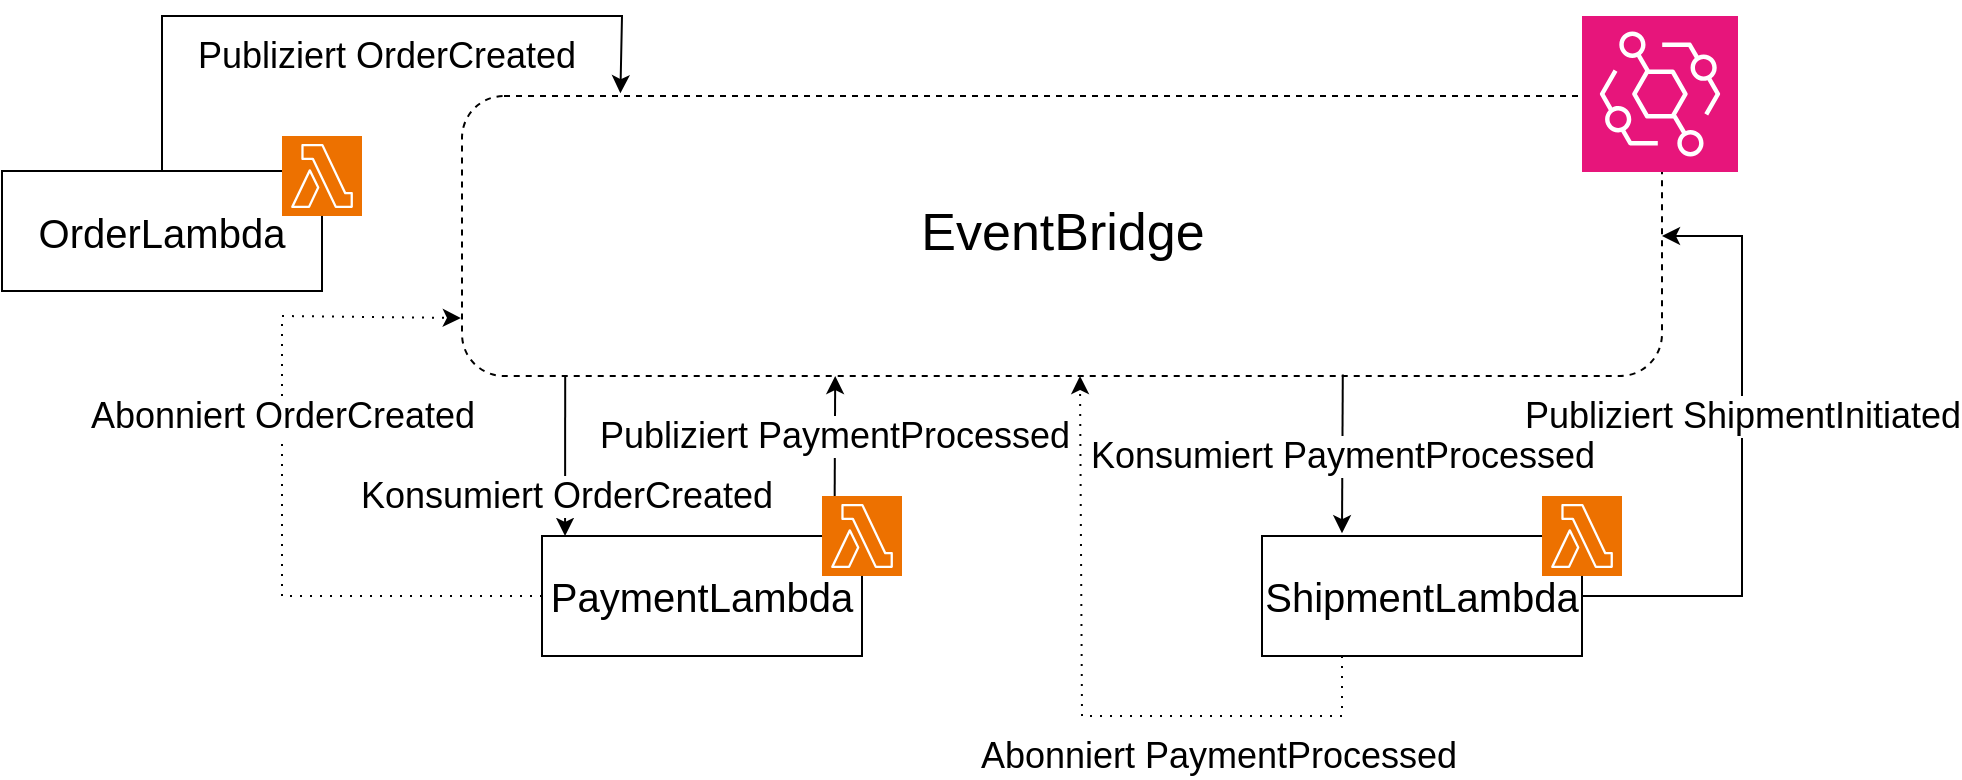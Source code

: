 <mxfile version="25.0.2">
  <diagram name="Seite-1" id="bhLrufQwE6neeztawybY">
    <mxGraphModel dx="1434" dy="955" grid="1" gridSize="10" guides="1" tooltips="1" connect="1" arrows="1" fold="1" page="1" pageScale="1" pageWidth="827" pageHeight="1169" math="0" shadow="0">
      <root>
        <mxCell id="0" />
        <mxCell id="1" parent="0" />
        <mxCell id="jQJDxhoKSZgCLVndS6Iz-2" value="&lt;span style=&quot;font-size: 20px;&quot;&gt;OrderLambda&lt;/span&gt;" style="rounded=0;whiteSpace=wrap;html=1;" parent="1" vertex="1">
          <mxGeometry x="90" y="87.5" width="160" height="60" as="geometry" />
        </mxCell>
        <mxCell id="jQJDxhoKSZgCLVndS6Iz-4" value="&lt;font style=&quot;font-size: 20px;&quot;&gt;ShipmentLambda&lt;/font&gt;" style="rounded=0;whiteSpace=wrap;html=1;" parent="1" vertex="1">
          <mxGeometry x="720" y="270" width="160" height="60" as="geometry" />
        </mxCell>
        <mxCell id="jQJDxhoKSZgCLVndS6Iz-5" value="" style="rounded=1;whiteSpace=wrap;html=1;dashed=1;direction=east;flipH=0;align=left;shadow=0;glass=0;" parent="1" vertex="1">
          <mxGeometry x="320" y="50" width="600" height="140" as="geometry" />
        </mxCell>
        <mxCell id="jQJDxhoKSZgCLVndS6Iz-17" value="Publiziert OrderCreated" style="endArrow=classic;html=1;rounded=0;exitX=0.5;exitY=0;exitDx=0;exitDy=0;fontSize=18;entryX=0.132;entryY=-0.01;entryDx=0;entryDy=0;entryPerimeter=0;" parent="1" source="jQJDxhoKSZgCLVndS6Iz-2" target="jQJDxhoKSZgCLVndS6Iz-5" edge="1">
          <mxGeometry x="0.094" y="-20" width="50" height="50" relative="1" as="geometry">
            <mxPoint x="400" y="527.66" as="sourcePoint" />
            <mxPoint x="400" y="10" as="targetPoint" />
            <mxPoint as="offset" />
            <Array as="points">
              <mxPoint x="170" y="10" />
              <mxPoint x="400" y="10" />
            </Array>
          </mxGeometry>
        </mxCell>
        <mxCell id="jQJDxhoKSZgCLVndS6Iz-26" value="&lt;font style=&quot;font-size: 26px;&quot;&gt;EventBridge&lt;/font&gt;" style="text;html=1;align=center;verticalAlign=middle;whiteSpace=wrap;rounded=0;" parent="1" vertex="1">
          <mxGeometry x="448.75" y="85" width="342.5" height="65" as="geometry" />
        </mxCell>
        <mxCell id="95UaxX5f6KbYi6wilLm2-1" value="Konsumiert OrderCreated" style="endArrow=classic;html=1;rounded=0;entryX=0.072;entryY=0;entryDx=0;entryDy=0;exitX=0.086;exitY=1;exitDx=0;exitDy=0;exitPerimeter=0;fontSize=18;entryPerimeter=0;" parent="1" source="jQJDxhoKSZgCLVndS6Iz-5" target="jQJDxhoKSZgCLVndS6Iz-3" edge="1">
          <mxGeometry x="0.5" width="50" height="50" relative="1" as="geometry">
            <mxPoint x="430" y="210" as="sourcePoint" />
            <mxPoint x="630" y="291" as="targetPoint" />
            <mxPoint as="offset" />
          </mxGeometry>
        </mxCell>
        <mxCell id="95UaxX5f6KbYi6wilLm2-2" value="Konsumiert PaymentProcessed" style="endArrow=classic;html=1;rounded=0;exitX=0.734;exitY=0.995;exitDx=0;exitDy=0;entryX=0.734;entryY=0.995;entryDx=0;entryDy=0;entryPerimeter=0;exitPerimeter=0;fontSize=18;" parent="1" source="jQJDxhoKSZgCLVndS6Iz-5" edge="1">
          <mxGeometry x="0.026" width="50" height="50" relative="1" as="geometry">
            <mxPoint x="763.0" y="190.0" as="sourcePoint" />
            <mxPoint x="760.0" y="268.6" as="targetPoint" />
            <mxPoint as="offset" />
          </mxGeometry>
        </mxCell>
        <mxCell id="95UaxX5f6KbYi6wilLm2-4" value="Abonniert OrderCreated" style="endArrow=classic;html=1;rounded=0;exitX=0;exitY=0.5;exitDx=0;exitDy=0;dashed=1;dashPattern=1 4;strokeWidth=1;entryX=-0.001;entryY=0.793;entryDx=0;entryDy=0;entryPerimeter=0;fontSize=18;" parent="1" source="jQJDxhoKSZgCLVndS6Iz-3" target="jQJDxhoKSZgCLVndS6Iz-5" edge="1">
          <mxGeometry x="0.224" width="50" height="50" relative="1" as="geometry">
            <mxPoint x="530.0" y="337" as="sourcePoint" />
            <mxPoint x="490.0" y="190" as="targetPoint" />
            <Array as="points">
              <mxPoint x="230" y="300" />
              <mxPoint x="230" y="160" />
            </Array>
            <mxPoint as="offset" />
          </mxGeometry>
        </mxCell>
        <mxCell id="95UaxX5f6KbYi6wilLm2-5" value="Abonniert PaymentProcessed" style="endArrow=classic;html=1;rounded=0;exitX=0.25;exitY=1;exitDx=0;exitDy=0;dashed=1;dashPattern=1 4;strokeWidth=1;fontSize=18;entryX=0.515;entryY=1;entryDx=0;entryDy=0;entryPerimeter=0;" parent="1" source="jQJDxhoKSZgCLVndS6Iz-4" target="jQJDxhoKSZgCLVndS6Iz-5" edge="1">
          <mxGeometry x="-0.438" y="20" width="50" height="50" relative="1" as="geometry">
            <mxPoint x="630.0" y="467" as="sourcePoint" />
            <mxPoint x="630" y="200" as="targetPoint" />
            <mxPoint as="offset" />
            <Array as="points">
              <mxPoint x="760" y="360" />
              <mxPoint x="630" y="360" />
            </Array>
          </mxGeometry>
        </mxCell>
        <mxCell id="95UaxX5f6KbYi6wilLm2-7" value="Publiziert ShipmentInitiated" style="endArrow=classic;html=1;rounded=0;exitX=1;exitY=0.5;exitDx=0;exitDy=0;entryX=1;entryY=0.5;entryDx=0;entryDy=0;fontSize=18;" parent="1" source="jQJDxhoKSZgCLVndS6Iz-4" target="jQJDxhoKSZgCLVndS6Iz-5" edge="1">
          <mxGeometry x="0.133" width="50" height="50" relative="1" as="geometry">
            <mxPoint x="870.0" y="270" as="sourcePoint" />
            <mxPoint x="870.2" y="190" as="targetPoint" />
            <mxPoint as="offset" />
            <Array as="points">
              <mxPoint x="960" y="300" />
              <mxPoint x="960" y="120" />
            </Array>
          </mxGeometry>
        </mxCell>
        <mxCell id="95UaxX5f6KbYi6wilLm2-8" value="Publiziert PaymentProcessed" style="endArrow=classic;html=1;rounded=0;exitX=0.914;exitY=0.034;exitDx=0;exitDy=0;exitPerimeter=0;fontSize=18;entryX=0.311;entryY=1;entryDx=0;entryDy=0;entryPerimeter=0;" parent="1" source="jQJDxhoKSZgCLVndS6Iz-3" target="jQJDxhoKSZgCLVndS6Iz-5" edge="1">
          <mxGeometry x="0.269" width="50" height="50" relative="1" as="geometry">
            <mxPoint x="500.0" y="300" as="sourcePoint" />
            <mxPoint x="530" y="220" as="targetPoint" />
            <Array as="points" />
            <mxPoint as="offset" />
          </mxGeometry>
        </mxCell>
        <mxCell id="jQJDxhoKSZgCLVndS6Iz-3" value="&lt;font style=&quot;font-size: 20px;&quot;&gt;PaymentLambda&lt;/font&gt;" style="rounded=0;whiteSpace=wrap;html=1;" parent="1" vertex="1">
          <mxGeometry x="360" y="270" width="160" height="60" as="geometry" />
        </mxCell>
        <mxCell id="c8-ug_6mlrKK9owII3ED-1" value="" style="sketch=0;points=[[0,0,0],[0.25,0,0],[0.5,0,0],[0.75,0,0],[1,0,0],[0,1,0],[0.25,1,0],[0.5,1,0],[0.75,1,0],[1,1,0],[0,0.25,0],[0,0.5,0],[0,0.75,0],[1,0.25,0],[1,0.5,0],[1,0.75,0]];outlineConnect=0;fontColor=#232F3E;fillColor=#E7157B;strokeColor=#ffffff;dashed=0;verticalLabelPosition=bottom;verticalAlign=top;align=center;html=1;fontSize=12;fontStyle=0;aspect=fixed;shape=mxgraph.aws4.resourceIcon;resIcon=mxgraph.aws4.eventbridge;" parent="1" vertex="1">
          <mxGeometry x="880" y="10" width="78" height="78" as="geometry" />
        </mxCell>
        <mxCell id="c8-ug_6mlrKK9owII3ED-2" value="" style="sketch=0;points=[[0,0,0],[0.25,0,0],[0.5,0,0],[0.75,0,0],[1,0,0],[0,1,0],[0.25,1,0],[0.5,1,0],[0.75,1,0],[1,1,0],[0,0.25,0],[0,0.5,0],[0,0.75,0],[1,0.25,0],[1,0.5,0],[1,0.75,0]];outlineConnect=0;fontColor=#232F3E;fillColor=#ED7100;strokeColor=#ffffff;dashed=0;verticalLabelPosition=bottom;verticalAlign=top;align=center;html=1;fontSize=12;fontStyle=0;aspect=fixed;shape=mxgraph.aws4.resourceIcon;resIcon=mxgraph.aws4.lambda;" parent="1" vertex="1">
          <mxGeometry x="230" y="70" width="40" height="40" as="geometry" />
        </mxCell>
        <mxCell id="c8-ug_6mlrKK9owII3ED-3" value="" style="sketch=0;points=[[0,0,0],[0.25,0,0],[0.5,0,0],[0.75,0,0],[1,0,0],[0,1,0],[0.25,1,0],[0.5,1,0],[0.75,1,0],[1,1,0],[0,0.25,0],[0,0.5,0],[0,0.75,0],[1,0.25,0],[1,0.5,0],[1,0.75,0]];outlineConnect=0;fontColor=#232F3E;fillColor=#ED7100;strokeColor=#ffffff;dashed=0;verticalLabelPosition=bottom;verticalAlign=top;align=center;html=1;fontSize=12;fontStyle=0;aspect=fixed;shape=mxgraph.aws4.resourceIcon;resIcon=mxgraph.aws4.lambda;" parent="1" vertex="1">
          <mxGeometry x="500" y="250" width="40" height="40" as="geometry" />
        </mxCell>
        <mxCell id="c8-ug_6mlrKK9owII3ED-4" value="" style="sketch=0;points=[[0,0,0],[0.25,0,0],[0.5,0,0],[0.75,0,0],[1,0,0],[0,1,0],[0.25,1,0],[0.5,1,0],[0.75,1,0],[1,1,0],[0,0.25,0],[0,0.5,0],[0,0.75,0],[1,0.25,0],[1,0.5,0],[1,0.75,0]];outlineConnect=0;fontColor=#232F3E;fillColor=#ED7100;strokeColor=#ffffff;dashed=0;verticalLabelPosition=bottom;verticalAlign=top;align=center;html=1;fontSize=12;fontStyle=0;aspect=fixed;shape=mxgraph.aws4.resourceIcon;resIcon=mxgraph.aws4.lambda;" parent="1" vertex="1">
          <mxGeometry x="860" y="250" width="40" height="40" as="geometry" />
        </mxCell>
      </root>
    </mxGraphModel>
  </diagram>
</mxfile>
